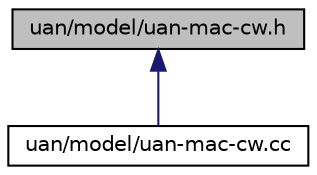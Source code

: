 digraph "uan/model/uan-mac-cw.h"
{
  edge [fontname="Helvetica",fontsize="10",labelfontname="Helvetica",labelfontsize="10"];
  node [fontname="Helvetica",fontsize="10",shape=record];
  Node1 [label="uan/model/uan-mac-cw.h",height=0.2,width=0.4,color="black", fillcolor="grey75", style="filled", fontcolor="black"];
  Node1 -> Node2 [dir="back",color="midnightblue",fontsize="10",style="solid"];
  Node2 [label="uan/model/uan-mac-cw.cc",height=0.2,width=0.4,color="black", fillcolor="white", style="filled",URL="$d4/df3/uan-mac-cw_8cc.html"];
}
